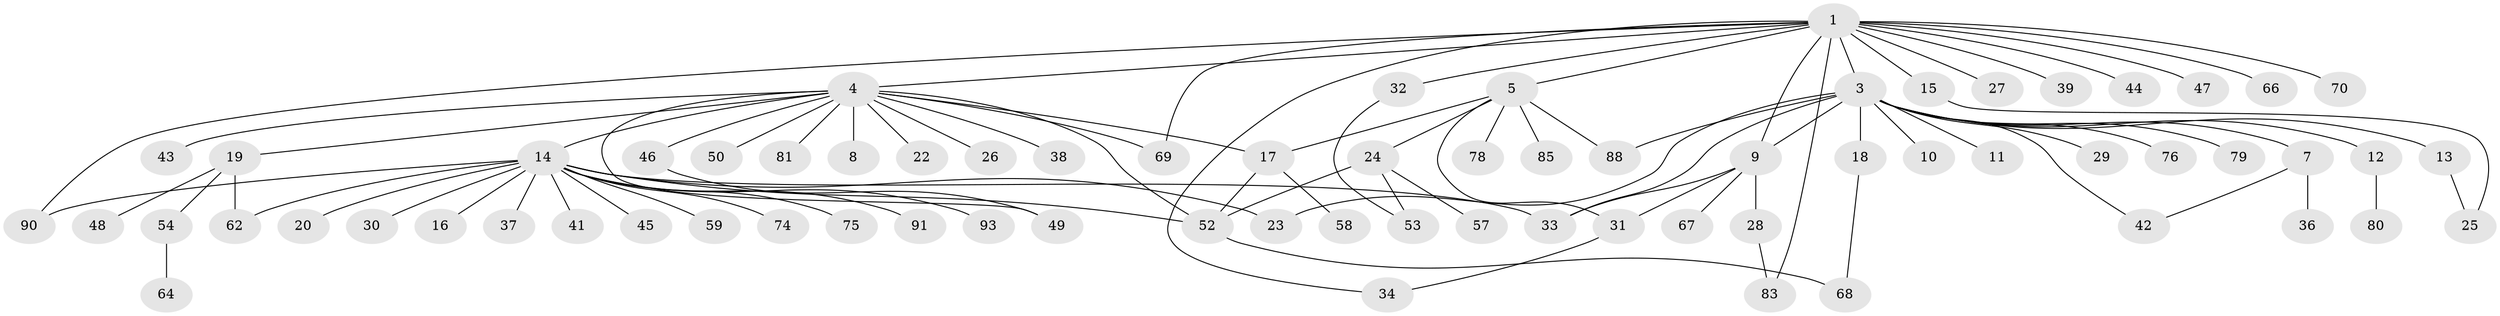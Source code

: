 // Generated by graph-tools (version 1.1) at 2025/51/02/27/25 19:51:54]
// undirected, 71 vertices, 90 edges
graph export_dot {
graph [start="1"]
  node [color=gray90,style=filled];
  1 [super="+2"];
  3 [super="+40"];
  4 [super="+55"];
  5 [super="+6"];
  7 [super="+72"];
  8;
  9 [super="+56"];
  10;
  11;
  12;
  13;
  14 [super="+71"];
  15;
  16;
  17 [super="+21"];
  18 [super="+86"];
  19 [super="+51"];
  20;
  22;
  23;
  24 [super="+63"];
  25;
  26 [super="+87"];
  27;
  28 [super="+35"];
  29;
  30;
  31 [super="+61"];
  32;
  33;
  34 [super="+94"];
  36;
  37;
  38;
  39;
  41;
  42 [super="+60"];
  43;
  44;
  45 [super="+84"];
  46;
  47;
  48;
  49;
  50 [super="+92"];
  52;
  53 [super="+73"];
  54;
  57;
  58;
  59;
  62 [super="+65"];
  64;
  66;
  67 [super="+82"];
  68 [super="+77"];
  69;
  70;
  74;
  75;
  76;
  78;
  79;
  80;
  81;
  83 [super="+89"];
  85;
  88;
  90;
  91;
  93;
  1 -- 5 [weight=2];
  1 -- 9;
  1 -- 15;
  1 -- 32;
  1 -- 34;
  1 -- 3 [weight=2];
  1 -- 4;
  1 -- 66;
  1 -- 39;
  1 -- 69;
  1 -- 70;
  1 -- 44;
  1 -- 47;
  1 -- 90;
  1 -- 27;
  1 -- 83;
  3 -- 7;
  3 -- 9;
  3 -- 10;
  3 -- 11;
  3 -- 12;
  3 -- 13;
  3 -- 18;
  3 -- 23;
  3 -- 29;
  3 -- 42;
  3 -- 76;
  3 -- 79;
  3 -- 88;
  3 -- 33;
  4 -- 8;
  4 -- 14;
  4 -- 19;
  4 -- 22;
  4 -- 26;
  4 -- 38;
  4 -- 43;
  4 -- 46;
  4 -- 50;
  4 -- 52;
  4 -- 69;
  4 -- 81;
  4 -- 49;
  4 -- 17;
  5 -- 17;
  5 -- 24;
  5 -- 31;
  5 -- 78;
  5 -- 85;
  5 -- 88;
  7 -- 36;
  7 -- 42;
  9 -- 28;
  9 -- 67;
  9 -- 31;
  9 -- 33;
  12 -- 80;
  13 -- 25;
  14 -- 16;
  14 -- 20;
  14 -- 23;
  14 -- 30;
  14 -- 33;
  14 -- 37;
  14 -- 41;
  14 -- 45;
  14 -- 52;
  14 -- 59;
  14 -- 62;
  14 -- 74;
  14 -- 75;
  14 -- 90;
  14 -- 91;
  14 -- 93;
  15 -- 25;
  17 -- 58;
  17 -- 52;
  18 -- 68;
  19 -- 48;
  19 -- 54;
  19 -- 62;
  24 -- 52;
  24 -- 53;
  24 -- 57;
  28 -- 83;
  31 -- 34;
  32 -- 53;
  46 -- 49;
  52 -- 68;
  54 -- 64;
}
